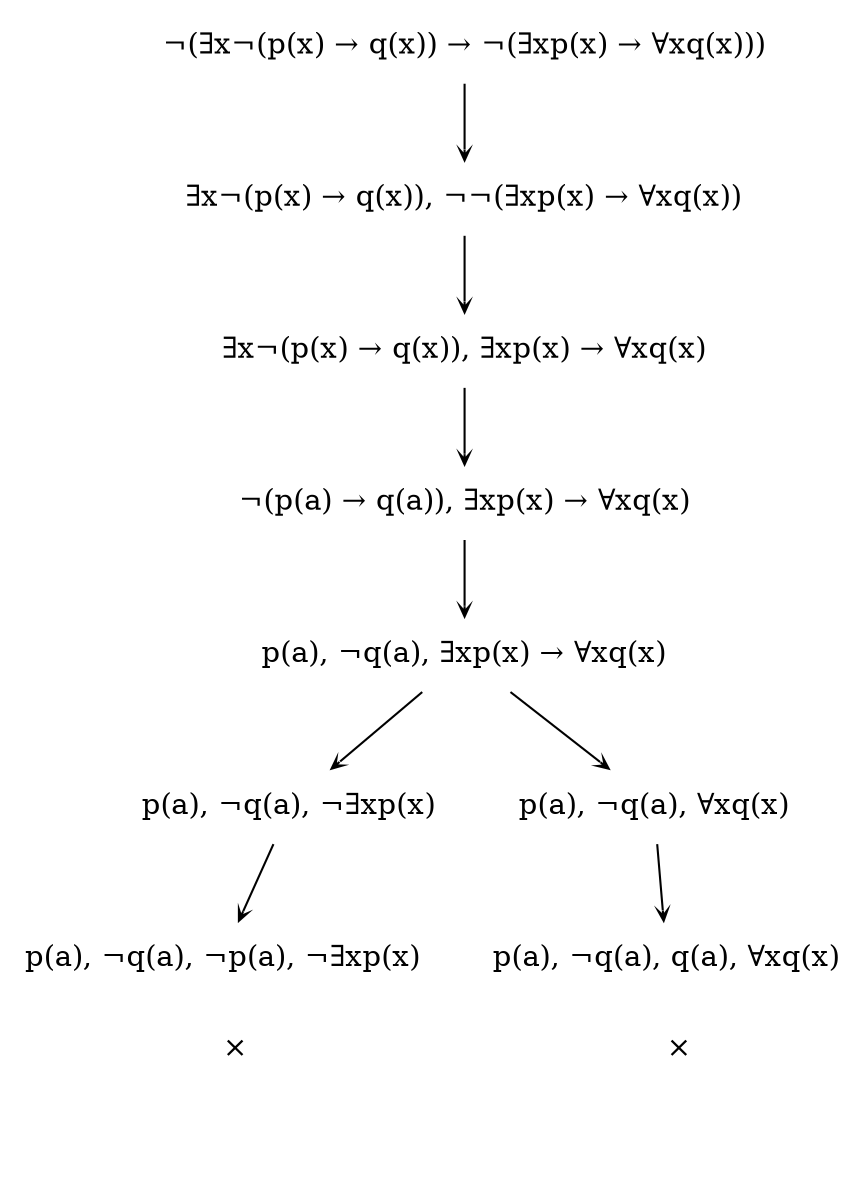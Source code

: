 digraph G {
    splines="FALSE";
    edge [arrowhead="vee" arrowsize=0.5]
    node [shape="none"]
    
    x1 [label=""]
    x2 [label=""]

    l0 [label="¬(∃x¬(p(x) → q(x)) → ¬(∃xp(x) → ∀xq(x)))"]
    l1 [label="∃x¬(p(x) → q(x)), ¬¬(∃xp(x) → ∀xq(x))"]
    l2 [label="∃x¬(p(x) → q(x)), ∃xp(x) → ∀xq(x)"]
    l3 [label="¬(p(a) → q(a)), ∃xp(x) → ∀xq(x)"]
    l4 [label="p(a), ¬q(a), ∃xp(x) → ∀xq(x)"]
    l41 [label="p(a), ¬q(a), ¬∃xp(x)"]
    l411 [label="p(a), ¬q(a), ¬p(a), ¬∃xp(x)"]
    l42 [label="p(a), ¬q(a), ∀xq(x)"]
    l421 [label="p(a), ¬q(a), q(a), ∀xq(x)"]

    l0 -> l1 -> l2 -> l3 -> l4 -> {l41,l42}
    l41 -> l411 
    l411-> x1 [label="×" color=white]
    l42 -> l421
    l421 -> x2 [label="×" color=white]
}